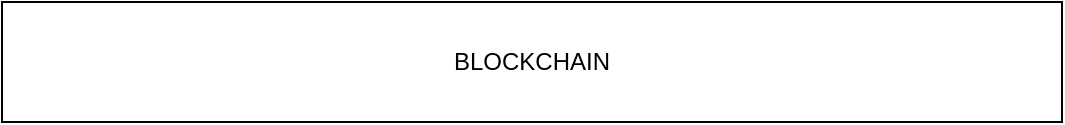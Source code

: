 <mxfile version="16.1.2" type="github">
  <diagram id="h81XLdj0SF3UibaSecvF" name="Page-1">
    <mxGraphModel dx="1033" dy="523" grid="1" gridSize="10" guides="1" tooltips="1" connect="1" arrows="1" fold="1" page="1" pageScale="1" pageWidth="827" pageHeight="1169" math="0" shadow="0">
      <root>
        <mxCell id="0" />
        <mxCell id="1" parent="0" />
        <mxCell id="C05BWgR6yRg-gC_iXJ-L-1" value="BLOCKCHAIN " style="rounded=0;whiteSpace=wrap;html=1;" vertex="1" parent="1">
          <mxGeometry x="180" y="190" width="530" height="60" as="geometry" />
        </mxCell>
      </root>
    </mxGraphModel>
  </diagram>
</mxfile>
